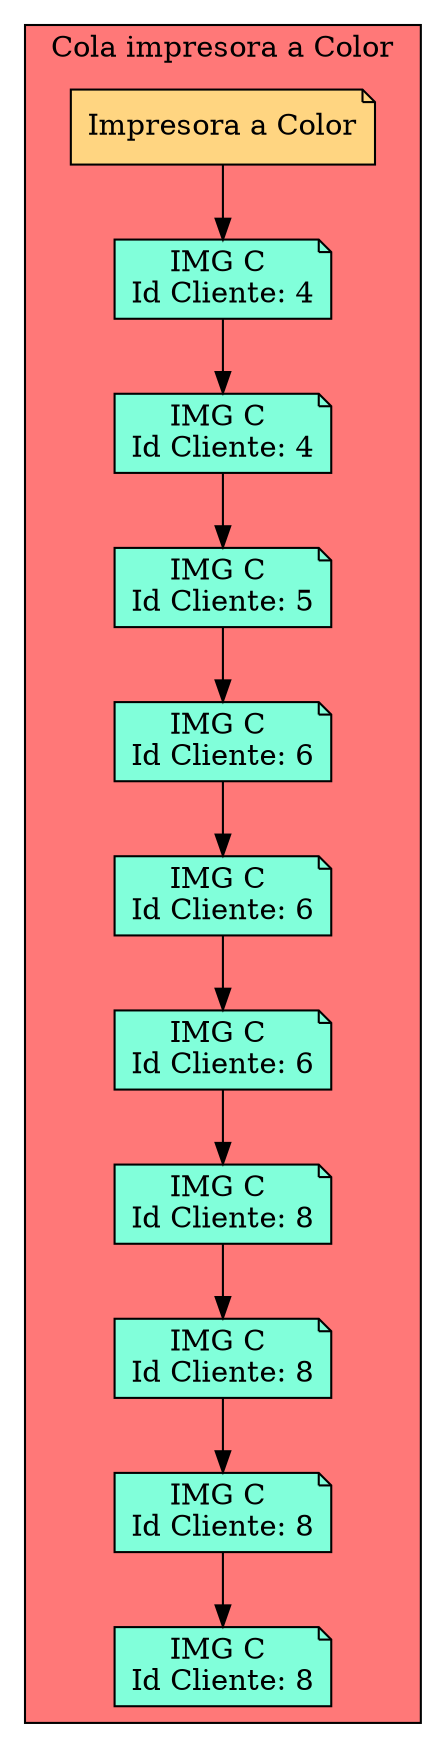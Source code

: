 digraph L {
node[shape=note fillcolor="#A181FF" style =filled]
subgraph cluster_p{
    label= " Cola impresora a Color "
 raiz[label = "Impresora a Color" fillcolor="#FFD581" ]    bgcolor = "#FF7878"
Nodo1847008471[label="IMG C 
Id Cliente: 4",fillcolor="#81FFDA"]
Nodo1076607567[label="IMG C 
Id Cliente: 4",fillcolor="#81FFDA"]
Nodo71399214[label="IMG C 
Id Cliente: 5",fillcolor="#81FFDA"]
Nodo854587510[label="IMG C 
Id Cliente: 6",fillcolor="#81FFDA"]
Nodo148626113[label="IMG C 
Id Cliente: 6",fillcolor="#81FFDA"]
Nodo1847637306[label="IMG C 
Id Cliente: 6",fillcolor="#81FFDA"]
Nodo1332668132[label="IMG C 
Id Cliente: 8",fillcolor="#81FFDA"]
Nodo1147580192[label="IMG C 
Id Cliente: 8",fillcolor="#81FFDA"]
Nodo173099767[label="IMG C 
Id Cliente: 8",fillcolor="#81FFDA"]
Nodo112797691[label="IMG C 
Id Cliente: 8",fillcolor="#81FFDA"]

raiz->Nodo1847008471
Nodo1847008471 -> Nodo1076607567

Nodo1076607567 -> Nodo71399214

Nodo71399214 -> Nodo854587510

Nodo854587510 -> Nodo148626113

Nodo148626113 -> Nodo1847637306

Nodo1847637306 -> Nodo1332668132

Nodo1332668132 -> Nodo1147580192

Nodo1147580192 -> Nodo173099767

Nodo173099767 -> Nodo112797691
}}